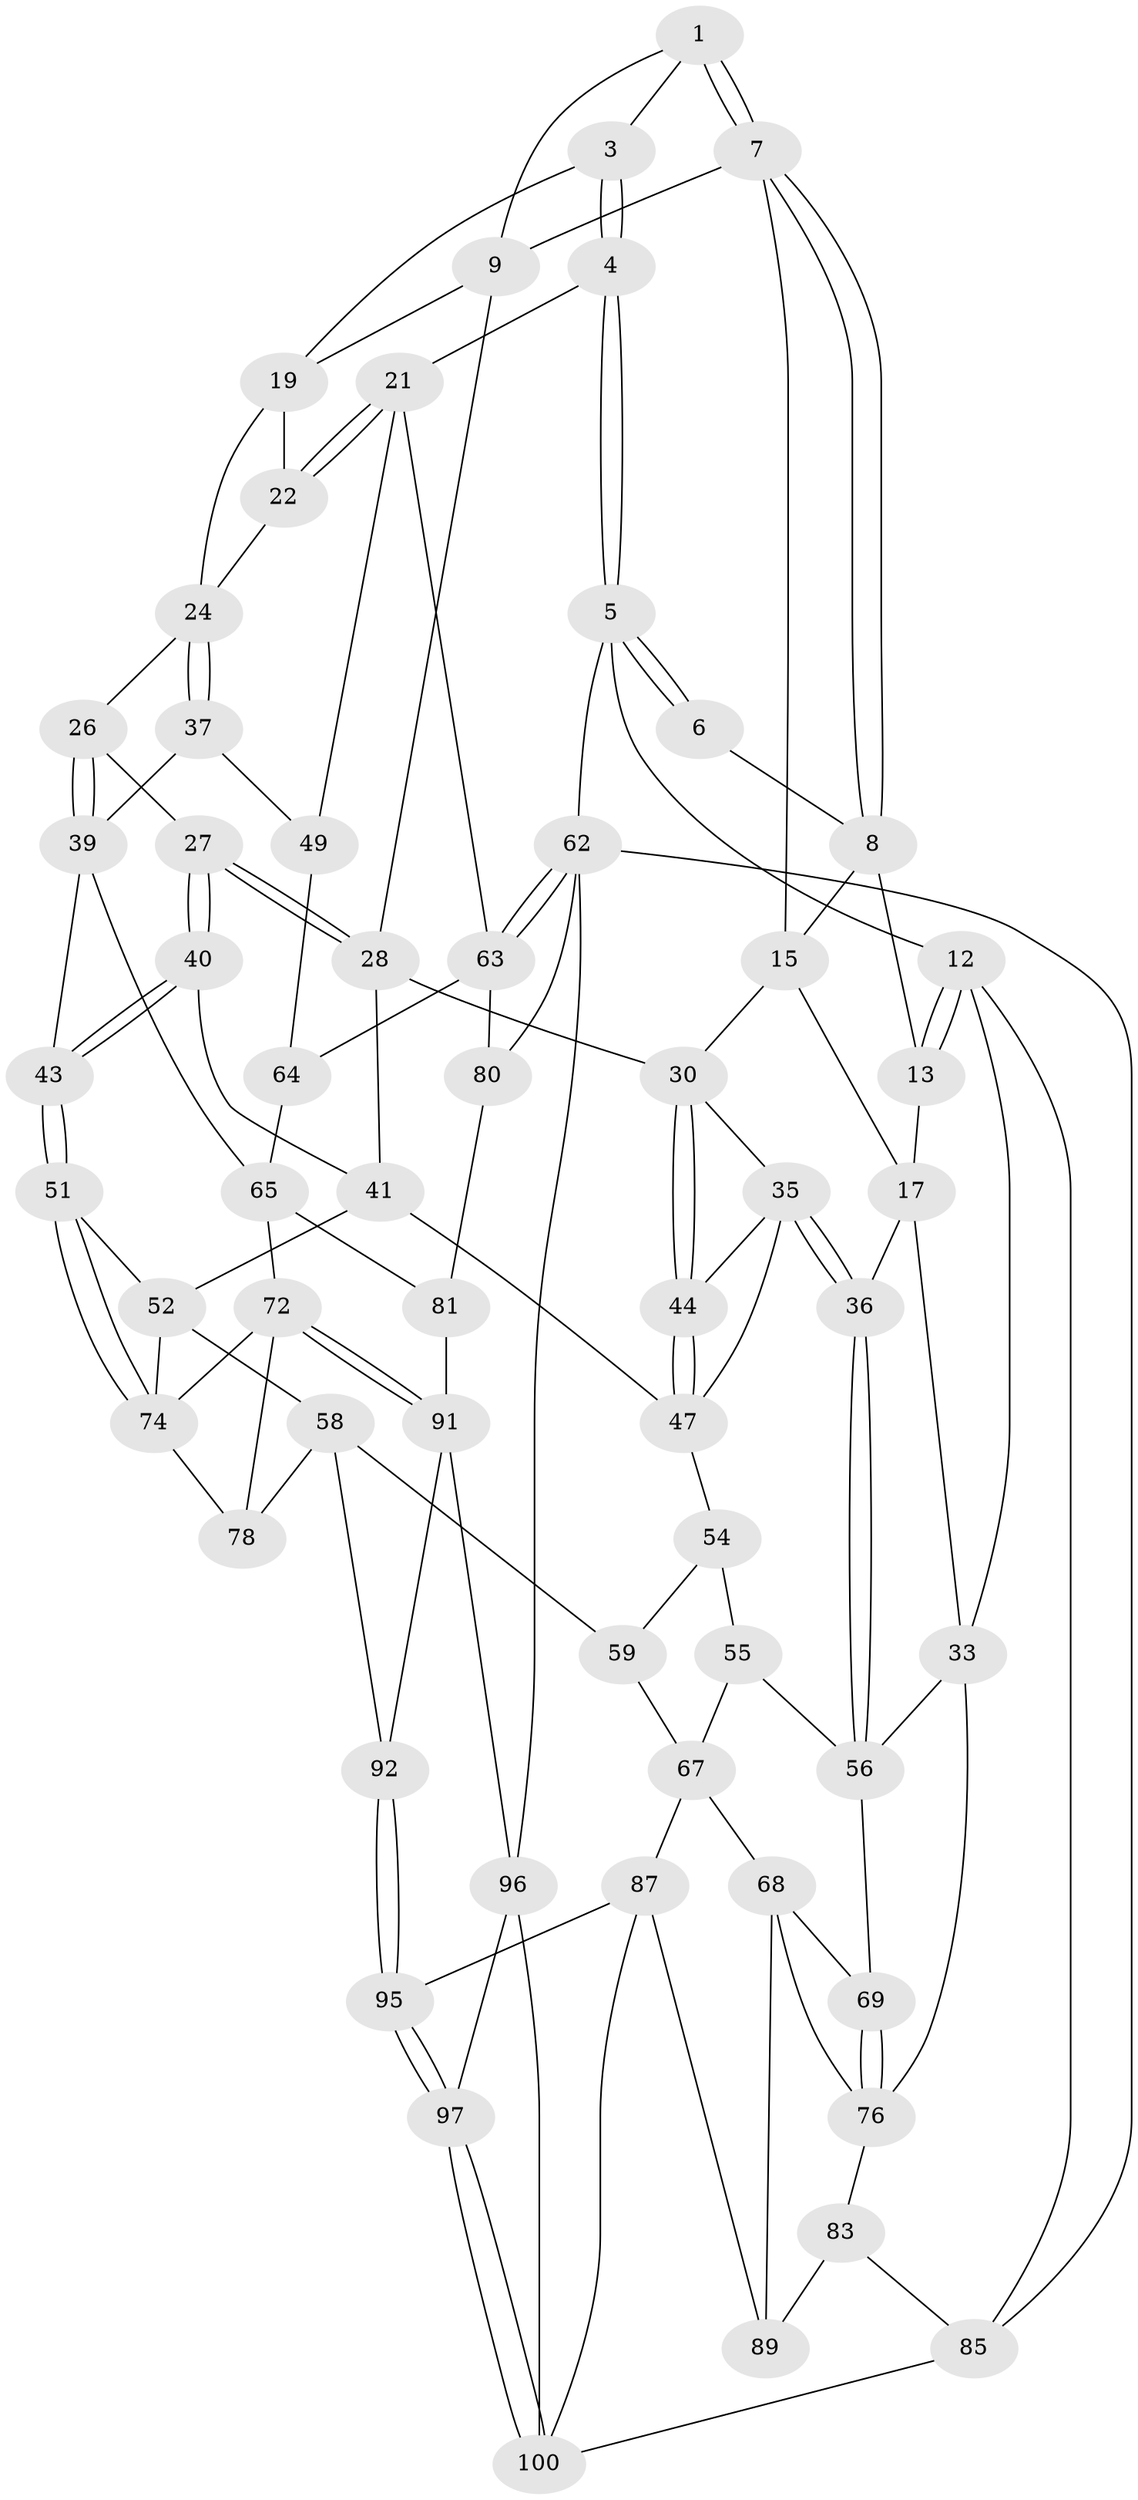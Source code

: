 // original degree distribution, {3: 0.0196078431372549, 4: 0.19607843137254902, 5: 0.6078431372549019, 6: 0.17647058823529413}
// Generated by graph-tools (version 1.1) at 2025/38/02/21/25 10:38:58]
// undirected, 61 vertices, 132 edges
graph export_dot {
graph [start="1"]
  node [color=gray90,style=filled];
  1 [pos="+0.7916388590075546+0",super="+2"];
  3 [pos="+0.8443128293638347+0.076888600299935"];
  4 [pos="+1+0.06559175973437308"];
  5 [pos="+1+0"];
  6 [pos="+0.7879248229184068+0"];
  7 [pos="+0.5605682341229441+0.1427524406803324",super="+11"];
  8 [pos="+0.3679934186766515+0",super="+14"];
  9 [pos="+0.6864905665001935+0.201877543206476",super="+10"];
  12 [pos="+0+0",super="+23"];
  13 [pos="+0.27420995626641526+0",super="+18"];
  15 [pos="+0.30283731582613926+0.18562227255126876",super="+16"];
  17 [pos="+0.197450177122611+0.2670064522831541",super="+32"];
  19 [pos="+0.8386868123028122+0.14559862594265116",super="+20"];
  21 [pos="+1+0.19446820938679762",super="+48"];
  22 [pos="+0.9749509915248923+0.2095015171662665"];
  24 [pos="+0.8440501794724561+0.3203424445609056",super="+25"];
  26 [pos="+0.6340566992778335+0.3112416741630611"];
  27 [pos="+0.5953114728251099+0.29014246953910383"];
  28 [pos="+0.5658861388759633+0.23966911562224508",super="+29"];
  30 [pos="+0.4492321371310358+0.3120511489235642",super="+31"];
  33 [pos="+0.06104014380109045+0.41308308839852526",super="+34"];
  35 [pos="+0.3020355390193924+0.4014773409003577",super="+45"];
  36 [pos="+0.27787989128508295+0.42419946195516534"];
  37 [pos="+0.851584686431716+0.35061712816910345",super="+38"];
  39 [pos="+0.7669828992483647+0.4371023973809174",super="+42"];
  40 [pos="+0.5887162095262224+0.4139529077384635"];
  41 [pos="+0.513570353681092+0.4273610404205188",super="+46"];
  43 [pos="+0.607952378389987+0.4677600411566928"];
  44 [pos="+0.4399237541915358+0.37975924478205747"];
  47 [pos="+0.45770094533574335+0.4526495719436137",super="+53"];
  49 [pos="+0.9756198663885418+0.3726065921457338",super="+50"];
  51 [pos="+0.5866018317063969+0.5052881817353032"];
  52 [pos="+0.5320591442149771+0.5179713051962559",super="+57"];
  54 [pos="+0.3965753639433945+0.5262068460824401",super="+60"];
  55 [pos="+0.3136253126585323+0.5119053304352325",super="+66"];
  56 [pos="+0.26960466400519595+0.46653232681456325",super="+61"];
  58 [pos="+0.44323825303476055+0.6118752992238553",super="+79"];
  59 [pos="+0.4368828874582234+0.6109811610599343"];
  62 [pos="+1+1",super="+99"];
  63 [pos="+1+0.6581169558286221",super="+70"];
  64 [pos="+0.9148228963055561+0.5470906068624422"];
  65 [pos="+0.7782041956506728+0.5397224798890079",super="+71"];
  67 [pos="+0.2282853171022637+0.6075611936082116",super="+86"];
  68 [pos="+0.20263624244418763+0.593230199080638",super="+82"];
  69 [pos="+0.19257459362786375+0.5633562971081281"];
  72 [pos="+0.6521068581919301+0.6151462250532976",super="+73"];
  74 [pos="+0.6174767910492303+0.5648730692002565",super="+75"];
  76 [pos="+0+0.588467335941314",super="+77"];
  78 [pos="+0.5883001186733146+0.6071600282372496"];
  80 [pos="+0.8834597120726031+0.7196078875370395",super="+98"];
  81 [pos="+0.790526077372735+0.662733707495998",super="+93"];
  83 [pos="+0+0.8412977807261436",super="+84"];
  85 [pos="+0+1"];
  87 [pos="+0.303199400513603+0.7751448083896543",super="+88"];
  89 [pos="+0.1625178563828296+0.8130972993087054",super="+90"];
  91 [pos="+0.604353277379948+0.7128419632324745",super="+94"];
  92 [pos="+0.5244851296128331+0.7027374239884876"];
  95 [pos="+0.4677249500907836+0.7945231253963114"];
  96 [pos="+0.5994030247863799+0.9044717158288827",super="+101"];
  97 [pos="+0.5064251173565528+0.8747282060748464"];
  100 [pos="+0.33331781174300873+0.9772596610514545",super="+102"];
  1 -- 7;
  1 -- 7;
  1 -- 3;
  1 -- 9;
  3 -- 4;
  3 -- 4;
  3 -- 19;
  4 -- 5;
  4 -- 5;
  4 -- 21;
  5 -- 6;
  5 -- 6;
  5 -- 12;
  5 -- 62;
  6 -- 8;
  7 -- 8;
  7 -- 8;
  7 -- 15;
  7 -- 9;
  8 -- 13;
  8 -- 15;
  9 -- 19;
  9 -- 28;
  12 -- 13 [weight=2];
  12 -- 13;
  12 -- 85;
  12 -- 33;
  13 -- 17;
  15 -- 17;
  15 -- 30;
  17 -- 36;
  17 -- 33;
  19 -- 22;
  19 -- 24;
  21 -- 22;
  21 -- 22;
  21 -- 49;
  21 -- 63;
  22 -- 24;
  24 -- 37;
  24 -- 37;
  24 -- 26;
  26 -- 27;
  26 -- 39;
  26 -- 39;
  27 -- 28;
  27 -- 28;
  27 -- 40;
  27 -- 40;
  28 -- 41;
  28 -- 30;
  30 -- 44;
  30 -- 44;
  30 -- 35;
  33 -- 76;
  33 -- 56;
  35 -- 36;
  35 -- 36;
  35 -- 44;
  35 -- 47;
  36 -- 56;
  36 -- 56;
  37 -- 49 [weight=2];
  37 -- 39;
  39 -- 65;
  39 -- 43;
  40 -- 41;
  40 -- 43;
  40 -- 43;
  41 -- 52;
  41 -- 47;
  43 -- 51;
  43 -- 51;
  44 -- 47;
  44 -- 47;
  47 -- 54;
  49 -- 64;
  51 -- 52;
  51 -- 74;
  51 -- 74;
  52 -- 58;
  52 -- 74;
  54 -- 55 [weight=2];
  54 -- 59;
  55 -- 56;
  55 -- 67;
  56 -- 69;
  58 -- 59;
  58 -- 92;
  58 -- 78;
  59 -- 67;
  62 -- 63;
  62 -- 63;
  62 -- 85;
  62 -- 96;
  62 -- 80;
  63 -- 64;
  63 -- 80;
  64 -- 65;
  65 -- 72;
  65 -- 81;
  67 -- 68;
  67 -- 87;
  68 -- 69;
  68 -- 76;
  68 -- 89;
  69 -- 76;
  69 -- 76;
  72 -- 91;
  72 -- 91;
  72 -- 74;
  72 -- 78;
  74 -- 78;
  76 -- 83;
  80 -- 81 [weight=2];
  81 -- 91;
  83 -- 89 [weight=2];
  83 -- 85;
  85 -- 100;
  87 -- 95;
  87 -- 89;
  87 -- 100;
  91 -- 92;
  91 -- 96;
  92 -- 95;
  92 -- 95;
  95 -- 97;
  95 -- 97;
  96 -- 97;
  96 -- 100;
  97 -- 100;
  97 -- 100;
}

